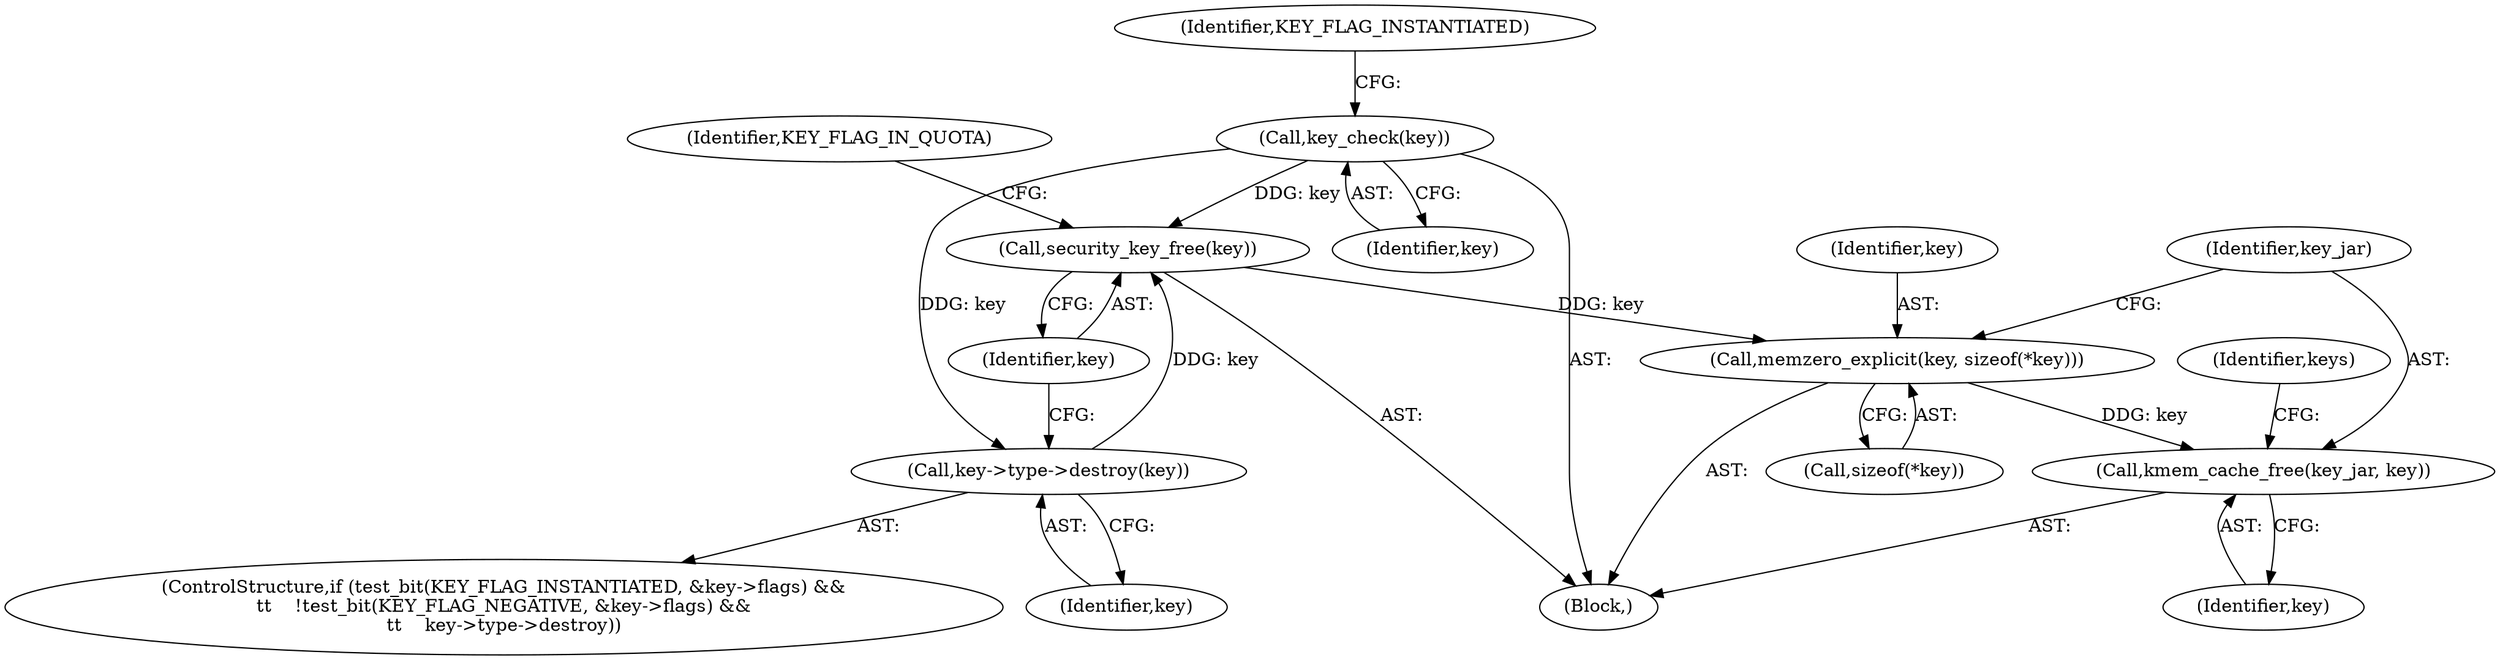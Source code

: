 digraph "0_linux_363b02dab09b3226f3bd1420dad9c72b79a42a76_3@API" {
"1000145" [label="(Call,security_key_free(key))"];
"1000143" [label="(Call,key->type->destroy(key))"];
"1000120" [label="(Call,key_check(key))"];
"1000213" [label="(Call,memzero_explicit(key, sizeof(*key)))"];
"1000218" [label="(Call,kmem_cache_free(key_jar, key))"];
"1000125" [label="(Identifier,KEY_FLAG_INSTANTIATED)"];
"1000219" [label="(Identifier,key_jar)"];
"1000109" [label="(Block,)"];
"1000220" [label="(Identifier,key)"];
"1000108" [label="(Identifier,keys)"];
"1000122" [label="(ControlStructure,if (test_bit(KEY_FLAG_INSTANTIATED, &key->flags) &&\n\t\t    !test_bit(KEY_FLAG_NEGATIVE, &key->flags) &&\n\t\t    key->type->destroy))"];
"1000120" [label="(Call,key_check(key))"];
"1000144" [label="(Identifier,key)"];
"1000149" [label="(Identifier,KEY_FLAG_IN_QUOTA)"];
"1000218" [label="(Call,kmem_cache_free(key_jar, key))"];
"1000214" [label="(Identifier,key)"];
"1000146" [label="(Identifier,key)"];
"1000121" [label="(Identifier,key)"];
"1000213" [label="(Call,memzero_explicit(key, sizeof(*key)))"];
"1000143" [label="(Call,key->type->destroy(key))"];
"1000215" [label="(Call,sizeof(*key))"];
"1000145" [label="(Call,security_key_free(key))"];
"1000145" -> "1000109"  [label="AST: "];
"1000145" -> "1000146"  [label="CFG: "];
"1000146" -> "1000145"  [label="AST: "];
"1000149" -> "1000145"  [label="CFG: "];
"1000143" -> "1000145"  [label="DDG: key"];
"1000120" -> "1000145"  [label="DDG: key"];
"1000145" -> "1000213"  [label="DDG: key"];
"1000143" -> "1000122"  [label="AST: "];
"1000143" -> "1000144"  [label="CFG: "];
"1000144" -> "1000143"  [label="AST: "];
"1000146" -> "1000143"  [label="CFG: "];
"1000120" -> "1000143"  [label="DDG: key"];
"1000120" -> "1000109"  [label="AST: "];
"1000120" -> "1000121"  [label="CFG: "];
"1000121" -> "1000120"  [label="AST: "];
"1000125" -> "1000120"  [label="CFG: "];
"1000213" -> "1000109"  [label="AST: "];
"1000213" -> "1000215"  [label="CFG: "];
"1000214" -> "1000213"  [label="AST: "];
"1000215" -> "1000213"  [label="AST: "];
"1000219" -> "1000213"  [label="CFG: "];
"1000213" -> "1000218"  [label="DDG: key"];
"1000218" -> "1000109"  [label="AST: "];
"1000218" -> "1000220"  [label="CFG: "];
"1000219" -> "1000218"  [label="AST: "];
"1000220" -> "1000218"  [label="AST: "];
"1000108" -> "1000218"  [label="CFG: "];
}
